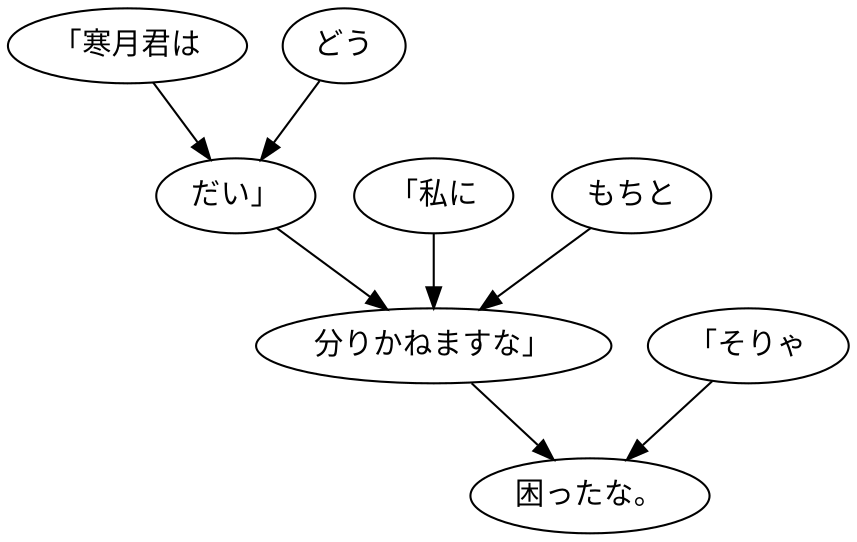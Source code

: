 digraph graph2016 {
	node0 [label="「寒月君は"];
	node1 [label="どう"];
	node2 [label="だい」"];
	node3 [label="「私に"];
	node4 [label="もちと"];
	node5 [label="分りかねますな」"];
	node6 [label="「そりゃ"];
	node7 [label="困ったな。"];
	node0 -> node2;
	node1 -> node2;
	node2 -> node5;
	node3 -> node5;
	node4 -> node5;
	node5 -> node7;
	node6 -> node7;
}
